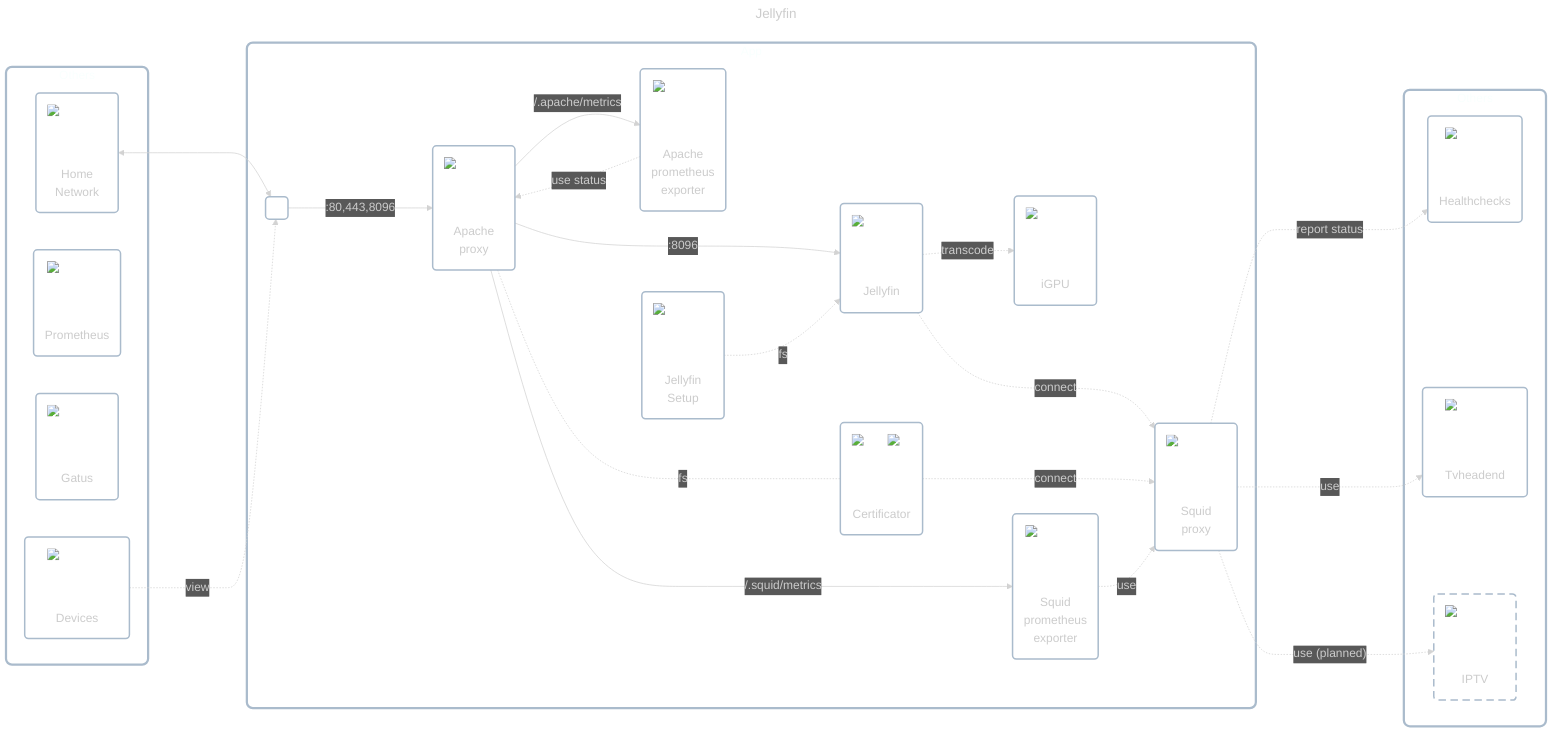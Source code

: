---
title: Jellyfin
config:
    theme: dark
---

flowchart LR
    classDef cluster fill:#ffffff00,stroke:#aabbccff,stroke-width:3px,rx:8px,ry:8px;
    classDef node fill:#ffffff00,stroke:#aabbccff,stroke-width:2px,rx:5px,ry:5px;
    classDef dashed_border stroke-dasharray:10 6;

    subgraph others_1["Others"]
        home_network("<div style='position:relative;width:80px;height:80px;margin:0 auto;margin-bottom:0.1em'><img src='../../../../icons/network.png' style='min-width:80px;max-width:80px' /></div>Home<br/>Network")
        prometheus("<div style='position:relative;width:80px;height:80px;margin:0 auto;margin-bottom:0.5em'><img src='../../../../icons/prometheus.png' style='min-width:80px;max-width:80px' /></div>Prometheus")
        gatus("<div style='position:relative;width:80px;height:80px;margin:0 auto;margin-bottom:0.5em'><img src='../../../../icons/gatus.png' style='min-width:80px;max-width:80px' /></div>Gatus")
        personal_devices["<div style='position:relative;width:80px;height:80px;margin:0 auto;margin-bottom:0.1em'><img src='../../../../icons/personal-devices.png' style='min-width:80px;max-width:80px' /></div>Devices"]
    end

    subgraph app_wrapper["App"]
        network_interface(" ")
        apache_proxy("<div style='position:relative;width:80px;height:80px;margin:0 auto;margin-bottom:0.5em'><img src='../../../../icons/apache.png' style='min-width:80px;max-width:80px' /></div>Apache<br/>proxy")
        apache_prometheus_exporter("<div style='position:relative;width:80px;height:80px;margin:0 auto;margin-bottom:0.5em'><img src='../../../../icons/apache-prometheus-exporter.png' style='min-width:80px;max-width:80px' /></div>Apache<br/>prometheus<br/>exporter")
        certificator("<div style='position:relative;width:80px;height:80px;margin:0 auto;margin-bottom:1em'><img src='../../../../icons/cronjob.png' style='min-width:32px;max-width:32px;position:absolute;top:0;right:0' /><img src='../../../../icons/lets-encrypt.png' style='min-width:80px;max-width:80px' /></div>Certificator")
        jellyfin("<div style='position:relative;width:80px;height:80px;margin:0 auto;margin-bottom:0.75em'><img src='../../../../icons/jellyfin.png' style='min-width:80px;max-width:80px' /></div>Jellyfin")
        jellyfin_setup("<div style='position:relative;width:80px;height:80px;margin:0 auto;margin-bottom:0.75em'><img src='../../../../icons/bash.png' style='min-width:80px;max-width:80px' /></div>Jellyfin<br/>Setup")
        gpu("<div style='position:relative;width:80px;height:80px;margin:0 auto;margin-bottom:0.75em'><img src='../../../../icons/graphics-card.png' style='min-width:80px;max-width:80px' /></div>iGPU")
        squid_proxy("<div style='position:relative;width:80px;height:80px;margin:0 auto;margin-bottom:0.75em'><img src='../../../../icons/squid.jpg' style='min-width:80px;max-width:80px' /></div>Squid<br/>proxy")
        squid_prometheus_exporter("<div style='position:relative;width:80px;height:80px;margin:0 auto;margin-bottom:0.75em'><img src='../../../../icons/squid-prometheus-exporter.png' style='min-width:80px;max-width:80px' /></div>Squid<br/>prometheus<br/>exporter")

        network_interface --->|:80,443,8096| apache_proxy --->|:8096| jellyfin
        apache_proxy -->|/.apache/metrics| apache_prometheus_exporter -.->|use status| apache_proxy
        apache_proxy -..-|fs| certificator
        jellyfin -.->|transcode| gpu ~~~ squid_proxy
        jellyfin_setup -.->|fs| jellyfin
        jellyfin -..->|connect| squid_proxy
        certificator -..->|connect| squid_proxy
        apache_proxy -->|/.squid/metrics| squid_prometheus_exporter -.->|use| squid_proxy
    end

    subgraph others["Others"]
        healthchecks("<div style='position:relative;width:80px;height:80px;margin:0 auto;margin-bottom:0.5em'><img src='../../../../icons/healthchecks.png' style='min-width:80px;max-width:80px' /></div>Healthchecks")
        tvheadend["<div style='position:relative;width:80px;height:80px;margin:0 auto;margin-bottom:0.75em'><img src='../../../../icons/tvheadend.png' style='min-width:80px;max-width:80px' /></div>Tvheadend"]
        iptv("<div style='position:relative;width:80px;height:80px;margin:0 auto;margin-bottom:0.5em'><img src='../../../../icons/old-tv.png' style='min-width:80px;max-width:80px' /></div>IPTV")
        class iptv dashed_border
    end

    gpu ~~~ tvheadend & iptv & healthchecks
    home_network <---> network_interface
    personal_devices -..->|view| network_interface
    squid_proxy -..->|use| tvheadend
    squid_proxy -..->|use #40;planned#41;| iptv
    squid_proxy -..->|report status| healthchecks